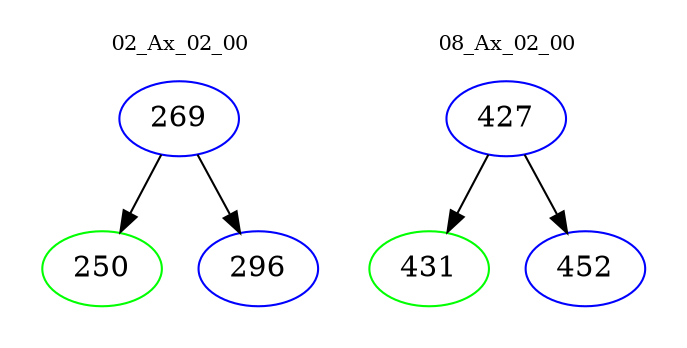 digraph{
subgraph cluster_0 {
color = white
label = "02_Ax_02_00";
fontsize=10;
T0_269 [label="269", color="blue"]
T0_269 -> T0_250 [color="black"]
T0_250 [label="250", color="green"]
T0_269 -> T0_296 [color="black"]
T0_296 [label="296", color="blue"]
}
subgraph cluster_1 {
color = white
label = "08_Ax_02_00";
fontsize=10;
T1_427 [label="427", color="blue"]
T1_427 -> T1_431 [color="black"]
T1_431 [label="431", color="green"]
T1_427 -> T1_452 [color="black"]
T1_452 [label="452", color="blue"]
}
}
